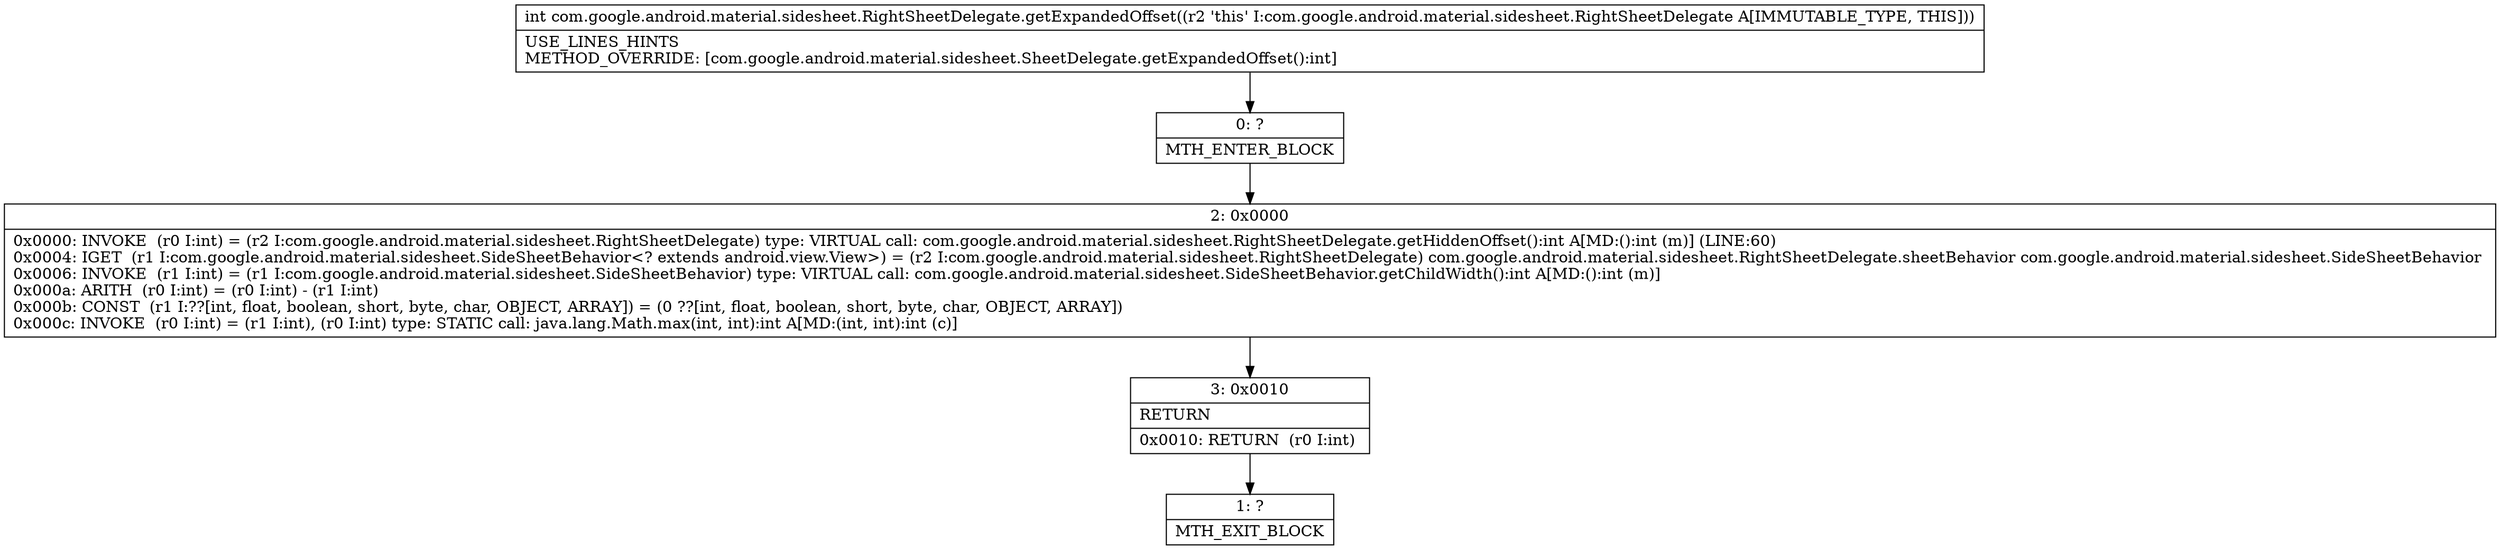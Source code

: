 digraph "CFG forcom.google.android.material.sidesheet.RightSheetDelegate.getExpandedOffset()I" {
Node_0 [shape=record,label="{0\:\ ?|MTH_ENTER_BLOCK\l}"];
Node_2 [shape=record,label="{2\:\ 0x0000|0x0000: INVOKE  (r0 I:int) = (r2 I:com.google.android.material.sidesheet.RightSheetDelegate) type: VIRTUAL call: com.google.android.material.sidesheet.RightSheetDelegate.getHiddenOffset():int A[MD:():int (m)] (LINE:60)\l0x0004: IGET  (r1 I:com.google.android.material.sidesheet.SideSheetBehavior\<? extends android.view.View\>) = (r2 I:com.google.android.material.sidesheet.RightSheetDelegate) com.google.android.material.sidesheet.RightSheetDelegate.sheetBehavior com.google.android.material.sidesheet.SideSheetBehavior \l0x0006: INVOKE  (r1 I:int) = (r1 I:com.google.android.material.sidesheet.SideSheetBehavior) type: VIRTUAL call: com.google.android.material.sidesheet.SideSheetBehavior.getChildWidth():int A[MD:():int (m)]\l0x000a: ARITH  (r0 I:int) = (r0 I:int) \- (r1 I:int) \l0x000b: CONST  (r1 I:??[int, float, boolean, short, byte, char, OBJECT, ARRAY]) = (0 ??[int, float, boolean, short, byte, char, OBJECT, ARRAY]) \l0x000c: INVOKE  (r0 I:int) = (r1 I:int), (r0 I:int) type: STATIC call: java.lang.Math.max(int, int):int A[MD:(int, int):int (c)]\l}"];
Node_3 [shape=record,label="{3\:\ 0x0010|RETURN\l|0x0010: RETURN  (r0 I:int) \l}"];
Node_1 [shape=record,label="{1\:\ ?|MTH_EXIT_BLOCK\l}"];
MethodNode[shape=record,label="{int com.google.android.material.sidesheet.RightSheetDelegate.getExpandedOffset((r2 'this' I:com.google.android.material.sidesheet.RightSheetDelegate A[IMMUTABLE_TYPE, THIS]))  | USE_LINES_HINTS\lMETHOD_OVERRIDE: [com.google.android.material.sidesheet.SheetDelegate.getExpandedOffset():int]\l}"];
MethodNode -> Node_0;Node_0 -> Node_2;
Node_2 -> Node_3;
Node_3 -> Node_1;
}


